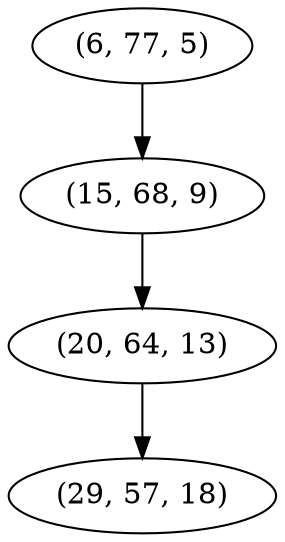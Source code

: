 digraph tree {
    "(6, 77, 5)";
    "(15, 68, 9)";
    "(20, 64, 13)";
    "(29, 57, 18)";
    "(6, 77, 5)" -> "(15, 68, 9)";
    "(15, 68, 9)" -> "(20, 64, 13)";
    "(20, 64, 13)" -> "(29, 57, 18)";
}
